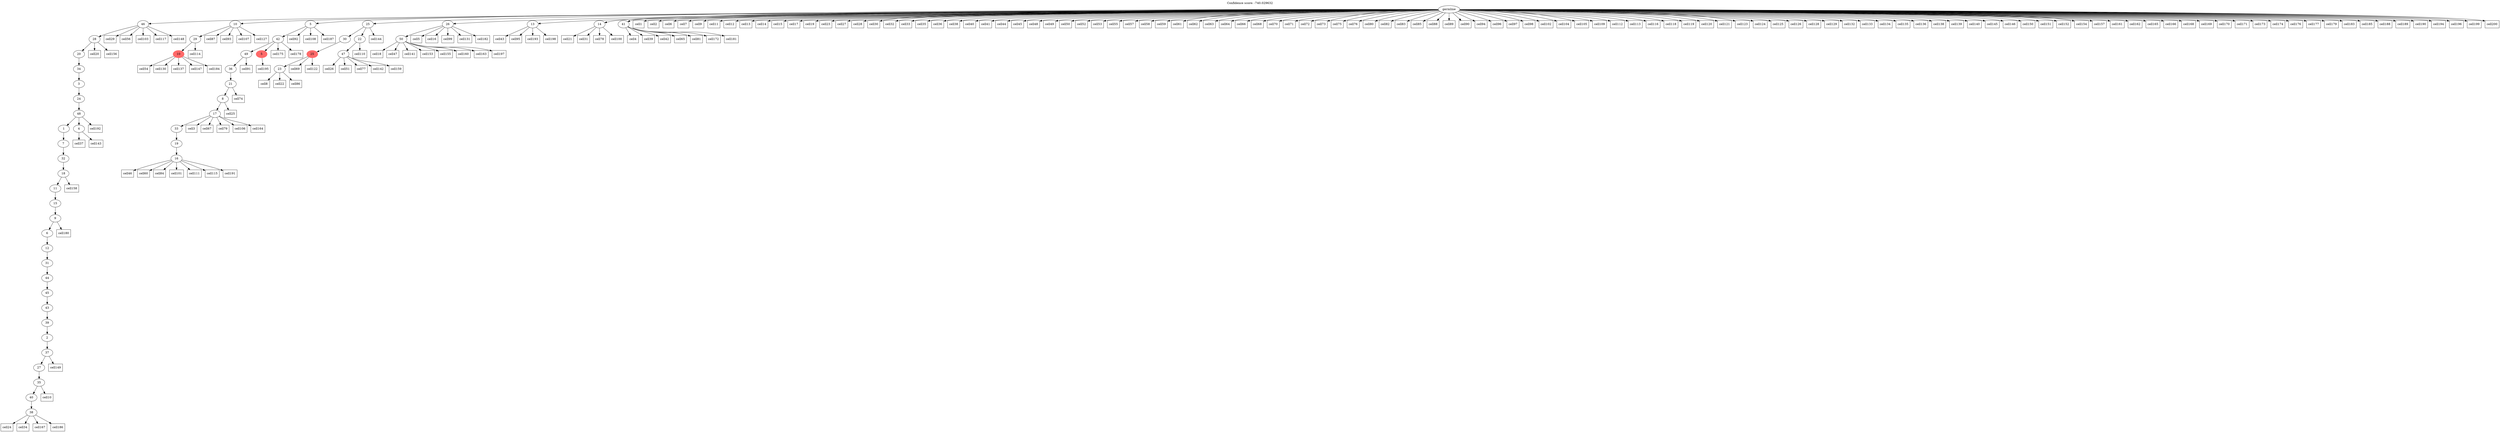 digraph g {
	"49" -> "50";
	"50" [label="38"];
	"48" -> "49";
	"49" [label="40"];
	"47" -> "48";
	"48" [label="35"];
	"46" -> "47";
	"47" [label="27"];
	"45" -> "46";
	"46" [label="37"];
	"44" -> "45";
	"45" [label="2"];
	"43" -> "44";
	"44" [label="39"];
	"42" -> "43";
	"43" [label="43"];
	"41" -> "42";
	"42" [label="45"];
	"40" -> "41";
	"41" [label="44"];
	"39" -> "40";
	"40" [label="31"];
	"38" -> "39";
	"39" [label="12"];
	"37" -> "38";
	"38" [label="6"];
	"36" -> "37";
	"37" [label="9"];
	"35" -> "36";
	"36" [label="15"];
	"34" -> "35";
	"35" [label="11"];
	"33" -> "34";
	"34" [label="18"];
	"32" -> "33";
	"33" [label="32"];
	"31" -> "32";
	"32" [label="7"];
	"30" -> "31";
	"31" [label="1"];
	"30" -> "51";
	"51" [label="4"];
	"29" -> "30";
	"30" [label="48"];
	"28" -> "29";
	"29" [label="24"];
	"27" -> "28";
	"28" [label="3"];
	"26" -> "27";
	"27" [label="34"];
	"25" -> "26";
	"26" [label="20"];
	"24" -> "25";
	"25" [label="28"];
	"22" -> "23";
	"23" [color=indianred1, style=filled, label="10"];
	"21" -> "22";
	"22" [label="29"];
	"18" -> "19";
	"19" [label="16"];
	"17" -> "18";
	"18" [label="19"];
	"16" -> "17";
	"17" [label="33"];
	"15" -> "16";
	"16" [label="17"];
	"14" -> "15";
	"15" [label="8"];
	"13" -> "14";
	"14" [label="21"];
	"12" -> "13";
	"13" [label="36"];
	"10" -> "11";
	"11" [color=indianred1, style=filled, label="5"];
	"10" -> "12";
	"12" [label="49"];
	"9" -> "10";
	"10" [label="42"];
	"7" -> "8";
	"8" [label="23"];
	"6" -> "7";
	"7" [color=indianred1, style=filled, label="25"];
	"4" -> "5";
	"5" [label="47"];
	"3" -> "4";
	"4" [label="22"];
	"3" -> "6";
	"6" [label="30"];
	"1" -> "2";
	"2" [label="50"];
	"0" -> "1";
	"1" [label="26"];
	"0" -> "3";
	"3" [label="25"];
	"0" -> "9";
	"9" [label="5"];
	"0" -> "20";
	"20" [label="13"];
	"0" -> "21";
	"21" [label="10"];
	"0" -> "24";
	"24" [label="46"];
	"0" -> "52";
	"52" [label="14"];
	"0" -> "53";
	"53" [label="41"];
	"0" [label="germline"];
	"0" -> "cell1";
	"cell1" [shape=box];
	"0" -> "cell2";
	"cell2" [shape=box];
	"16" -> "cell3";
	"cell3" [shape=box];
	"53" -> "cell4";
	"cell4" [shape=box];
	"1" -> "cell5";
	"cell5" [shape=box];
	"0" -> "cell6";
	"cell6" [shape=box];
	"0" -> "cell7";
	"cell7" [shape=box];
	"8" -> "cell8";
	"cell8" [shape=box];
	"0" -> "cell9";
	"cell9" [shape=box];
	"48" -> "cell10";
	"cell10" [shape=box];
	"0" -> "cell11";
	"cell11" [shape=box];
	"0" -> "cell12";
	"cell12" [shape=box];
	"0" -> "cell13";
	"cell13" [shape=box];
	"0" -> "cell14";
	"cell14" [shape=box];
	"0" -> "cell15";
	"cell15" [shape=box];
	"1" -> "cell16";
	"cell16" [shape=box];
	"0" -> "cell17";
	"cell17" [shape=box];
	"2" -> "cell18";
	"cell18" [shape=box];
	"0" -> "cell19";
	"cell19" [shape=box];
	"25" -> "cell20";
	"cell20" [shape=box];
	"52" -> "cell21";
	"cell21" [shape=box];
	"8" -> "cell22";
	"cell22" [shape=box];
	"0" -> "cell23";
	"cell23" [shape=box];
	"50" -> "cell24";
	"cell24" [shape=box];
	"15" -> "cell25";
	"cell25" [shape=box];
	"5" -> "cell26";
	"cell26" [shape=box];
	"0" -> "cell27";
	"cell27" [shape=box];
	"0" -> "cell28";
	"cell28" [shape=box];
	"24" -> "cell29";
	"cell29" [shape=box];
	"0" -> "cell30";
	"cell30" [shape=box];
	"52" -> "cell31";
	"cell31" [shape=box];
	"0" -> "cell32";
	"cell32" [shape=box];
	"0" -> "cell33";
	"cell33" [shape=box];
	"50" -> "cell34";
	"cell34" [shape=box];
	"0" -> "cell35";
	"cell35" [shape=box];
	"0" -> "cell36";
	"cell36" [shape=box];
	"51" -> "cell37";
	"cell37" [shape=box];
	"0" -> "cell38";
	"cell38" [shape=box];
	"53" -> "cell39";
	"cell39" [shape=box];
	"0" -> "cell40";
	"cell40" [shape=box];
	"0" -> "cell41";
	"cell41" [shape=box];
	"53" -> "cell42";
	"cell42" [shape=box];
	"20" -> "cell43";
	"cell43" [shape=box];
	"0" -> "cell44";
	"cell44" [shape=box];
	"0" -> "cell45";
	"cell45" [shape=box];
	"19" -> "cell46";
	"cell46" [shape=box];
	"2" -> "cell47";
	"cell47" [shape=box];
	"0" -> "cell48";
	"cell48" [shape=box];
	"0" -> "cell49";
	"cell49" [shape=box];
	"0" -> "cell50";
	"cell50" [shape=box];
	"5" -> "cell51";
	"cell51" [shape=box];
	"0" -> "cell52";
	"cell52" [shape=box];
	"0" -> "cell53";
	"cell53" [shape=box];
	"23" -> "cell54";
	"cell54" [shape=box];
	"0" -> "cell55";
	"cell55" [shape=box];
	"24" -> "cell56";
	"cell56" [shape=box];
	"0" -> "cell57";
	"cell57" [shape=box];
	"0" -> "cell58";
	"cell58" [shape=box];
	"0" -> "cell59";
	"cell59" [shape=box];
	"19" -> "cell60";
	"cell60" [shape=box];
	"0" -> "cell61";
	"cell61" [shape=box];
	"0" -> "cell62";
	"cell62" [shape=box];
	"0" -> "cell63";
	"cell63" [shape=box];
	"0" -> "cell64";
	"cell64" [shape=box];
	"53" -> "cell65";
	"cell65" [shape=box];
	"0" -> "cell66";
	"cell66" [shape=box];
	"16" -> "cell67";
	"cell67" [shape=box];
	"0" -> "cell68";
	"cell68" [shape=box];
	"7" -> "cell69";
	"cell69" [shape=box];
	"0" -> "cell70";
	"cell70" [shape=box];
	"0" -> "cell71";
	"cell71" [shape=box];
	"0" -> "cell72";
	"cell72" [shape=box];
	"0" -> "cell73";
	"cell73" [shape=box];
	"14" -> "cell74";
	"cell74" [shape=box];
	"0" -> "cell75";
	"cell75" [shape=box];
	"0" -> "cell76";
	"cell76" [shape=box];
	"5" -> "cell77";
	"cell77" [shape=box];
	"52" -> "cell78";
	"cell78" [shape=box];
	"16" -> "cell79";
	"cell79" [shape=box];
	"0" -> "cell80";
	"cell80" [shape=box];
	"53" -> "cell81";
	"cell81" [shape=box];
	"0" -> "cell82";
	"cell82" [shape=box];
	"0" -> "cell83";
	"cell83" [shape=box];
	"19" -> "cell84";
	"cell84" [shape=box];
	"0" -> "cell85";
	"cell85" [shape=box];
	"8" -> "cell86";
	"cell86" [shape=box];
	"21" -> "cell87";
	"cell87" [shape=box];
	"0" -> "cell88";
	"cell88" [shape=box];
	"0" -> "cell89";
	"cell89" [shape=box];
	"0" -> "cell90";
	"cell90" [shape=box];
	"12" -> "cell91";
	"cell91" [shape=box];
	"9" -> "cell92";
	"cell92" [shape=box];
	"21" -> "cell93";
	"cell93" [shape=box];
	"0" -> "cell94";
	"cell94" [shape=box];
	"20" -> "cell95";
	"cell95" [shape=box];
	"0" -> "cell96";
	"cell96" [shape=box];
	"0" -> "cell97";
	"cell97" [shape=box];
	"0" -> "cell98";
	"cell98" [shape=box];
	"1" -> "cell99";
	"cell99" [shape=box];
	"52" -> "cell100";
	"cell100" [shape=box];
	"19" -> "cell101";
	"cell101" [shape=box];
	"0" -> "cell102";
	"cell102" [shape=box];
	"24" -> "cell103";
	"cell103" [shape=box];
	"0" -> "cell104";
	"cell104" [shape=box];
	"0" -> "cell105";
	"cell105" [shape=box];
	"16" -> "cell106";
	"cell106" [shape=box];
	"21" -> "cell107";
	"cell107" [shape=box];
	"9" -> "cell108";
	"cell108" [shape=box];
	"0" -> "cell109";
	"cell109" [shape=box];
	"4" -> "cell110";
	"cell110" [shape=box];
	"19" -> "cell111";
	"cell111" [shape=box];
	"0" -> "cell112";
	"cell112" [shape=box];
	"0" -> "cell113";
	"cell113" [shape=box];
	"22" -> "cell114";
	"cell114" [shape=box];
	"19" -> "cell115";
	"cell115" [shape=box];
	"0" -> "cell116";
	"cell116" [shape=box];
	"24" -> "cell117";
	"cell117" [shape=box];
	"0" -> "cell118";
	"cell118" [shape=box];
	"0" -> "cell119";
	"cell119" [shape=box];
	"0" -> "cell120";
	"cell120" [shape=box];
	"0" -> "cell121";
	"cell121" [shape=box];
	"7" -> "cell122";
	"cell122" [shape=box];
	"0" -> "cell123";
	"cell123" [shape=box];
	"0" -> "cell124";
	"cell124" [shape=box];
	"0" -> "cell125";
	"cell125" [shape=box];
	"0" -> "cell126";
	"cell126" [shape=box];
	"21" -> "cell127";
	"cell127" [shape=box];
	"0" -> "cell128";
	"cell128" [shape=box];
	"0" -> "cell129";
	"cell129" [shape=box];
	"23" -> "cell130";
	"cell130" [shape=box];
	"1" -> "cell131";
	"cell131" [shape=box];
	"0" -> "cell132";
	"cell132" [shape=box];
	"0" -> "cell133";
	"cell133" [shape=box];
	"0" -> "cell134";
	"cell134" [shape=box];
	"0" -> "cell135";
	"cell135" [shape=box];
	"0" -> "cell136";
	"cell136" [shape=box];
	"23" -> "cell137";
	"cell137" [shape=box];
	"0" -> "cell138";
	"cell138" [shape=box];
	"0" -> "cell139";
	"cell139" [shape=box];
	"0" -> "cell140";
	"cell140" [shape=box];
	"2" -> "cell141";
	"cell141" [shape=box];
	"5" -> "cell142";
	"cell142" [shape=box];
	"51" -> "cell143";
	"cell143" [shape=box];
	"3" -> "cell144";
	"cell144" [shape=box];
	"0" -> "cell145";
	"cell145" [shape=box];
	"0" -> "cell146";
	"cell146" [shape=box];
	"23" -> "cell147";
	"cell147" [shape=box];
	"24" -> "cell148";
	"cell148" [shape=box];
	"46" -> "cell149";
	"cell149" [shape=box];
	"0" -> "cell150";
	"cell150" [shape=box];
	"0" -> "cell151";
	"cell151" [shape=box];
	"0" -> "cell152";
	"cell152" [shape=box];
	"2" -> "cell153";
	"cell153" [shape=box];
	"0" -> "cell154";
	"cell154" [shape=box];
	"2" -> "cell155";
	"cell155" [shape=box];
	"25" -> "cell156";
	"cell156" [shape=box];
	"0" -> "cell157";
	"cell157" [shape=box];
	"34" -> "cell158";
	"cell158" [shape=box];
	"5" -> "cell159";
	"cell159" [shape=box];
	"2" -> "cell160";
	"cell160" [shape=box];
	"0" -> "cell161";
	"cell161" [shape=box];
	"0" -> "cell162";
	"cell162" [shape=box];
	"2" -> "cell163";
	"cell163" [shape=box];
	"16" -> "cell164";
	"cell164" [shape=box];
	"0" -> "cell165";
	"cell165" [shape=box];
	"0" -> "cell166";
	"cell166" [shape=box];
	"50" -> "cell167";
	"cell167" [shape=box];
	"0" -> "cell168";
	"cell168" [shape=box];
	"0" -> "cell169";
	"cell169" [shape=box];
	"0" -> "cell170";
	"cell170" [shape=box];
	"0" -> "cell171";
	"cell171" [shape=box];
	"53" -> "cell172";
	"cell172" [shape=box];
	"0" -> "cell173";
	"cell173" [shape=box];
	"0" -> "cell174";
	"cell174" [shape=box];
	"10" -> "cell175";
	"cell175" [shape=box];
	"0" -> "cell176";
	"cell176" [shape=box];
	"0" -> "cell177";
	"cell177" [shape=box];
	"10" -> "cell178";
	"cell178" [shape=box];
	"0" -> "cell179";
	"cell179" [shape=box];
	"37" -> "cell180";
	"cell180" [shape=box];
	"53" -> "cell181";
	"cell181" [shape=box];
	"1" -> "cell182";
	"cell182" [shape=box];
	"0" -> "cell183";
	"cell183" [shape=box];
	"23" -> "cell184";
	"cell184" [shape=box];
	"0" -> "cell185";
	"cell185" [shape=box];
	"50" -> "cell186";
	"cell186" [shape=box];
	"9" -> "cell187";
	"cell187" [shape=box];
	"0" -> "cell188";
	"cell188" [shape=box];
	"0" -> "cell189";
	"cell189" [shape=box];
	"0" -> "cell190";
	"cell190" [shape=box];
	"19" -> "cell191";
	"cell191" [shape=box];
	"30" -> "cell192";
	"cell192" [shape=box];
	"20" -> "cell193";
	"cell193" [shape=box];
	"0" -> "cell194";
	"cell194" [shape=box];
	"11" -> "cell195";
	"cell195" [shape=box];
	"0" -> "cell196";
	"cell196" [shape=box];
	"2" -> "cell197";
	"cell197" [shape=box];
	"20" -> "cell198";
	"cell198" [shape=box];
	"0" -> "cell199";
	"cell199" [shape=box];
	"0" -> "cell200";
	"cell200" [shape=box];
	labelloc="t";
	label="Confidence score: -740.029632";
}
